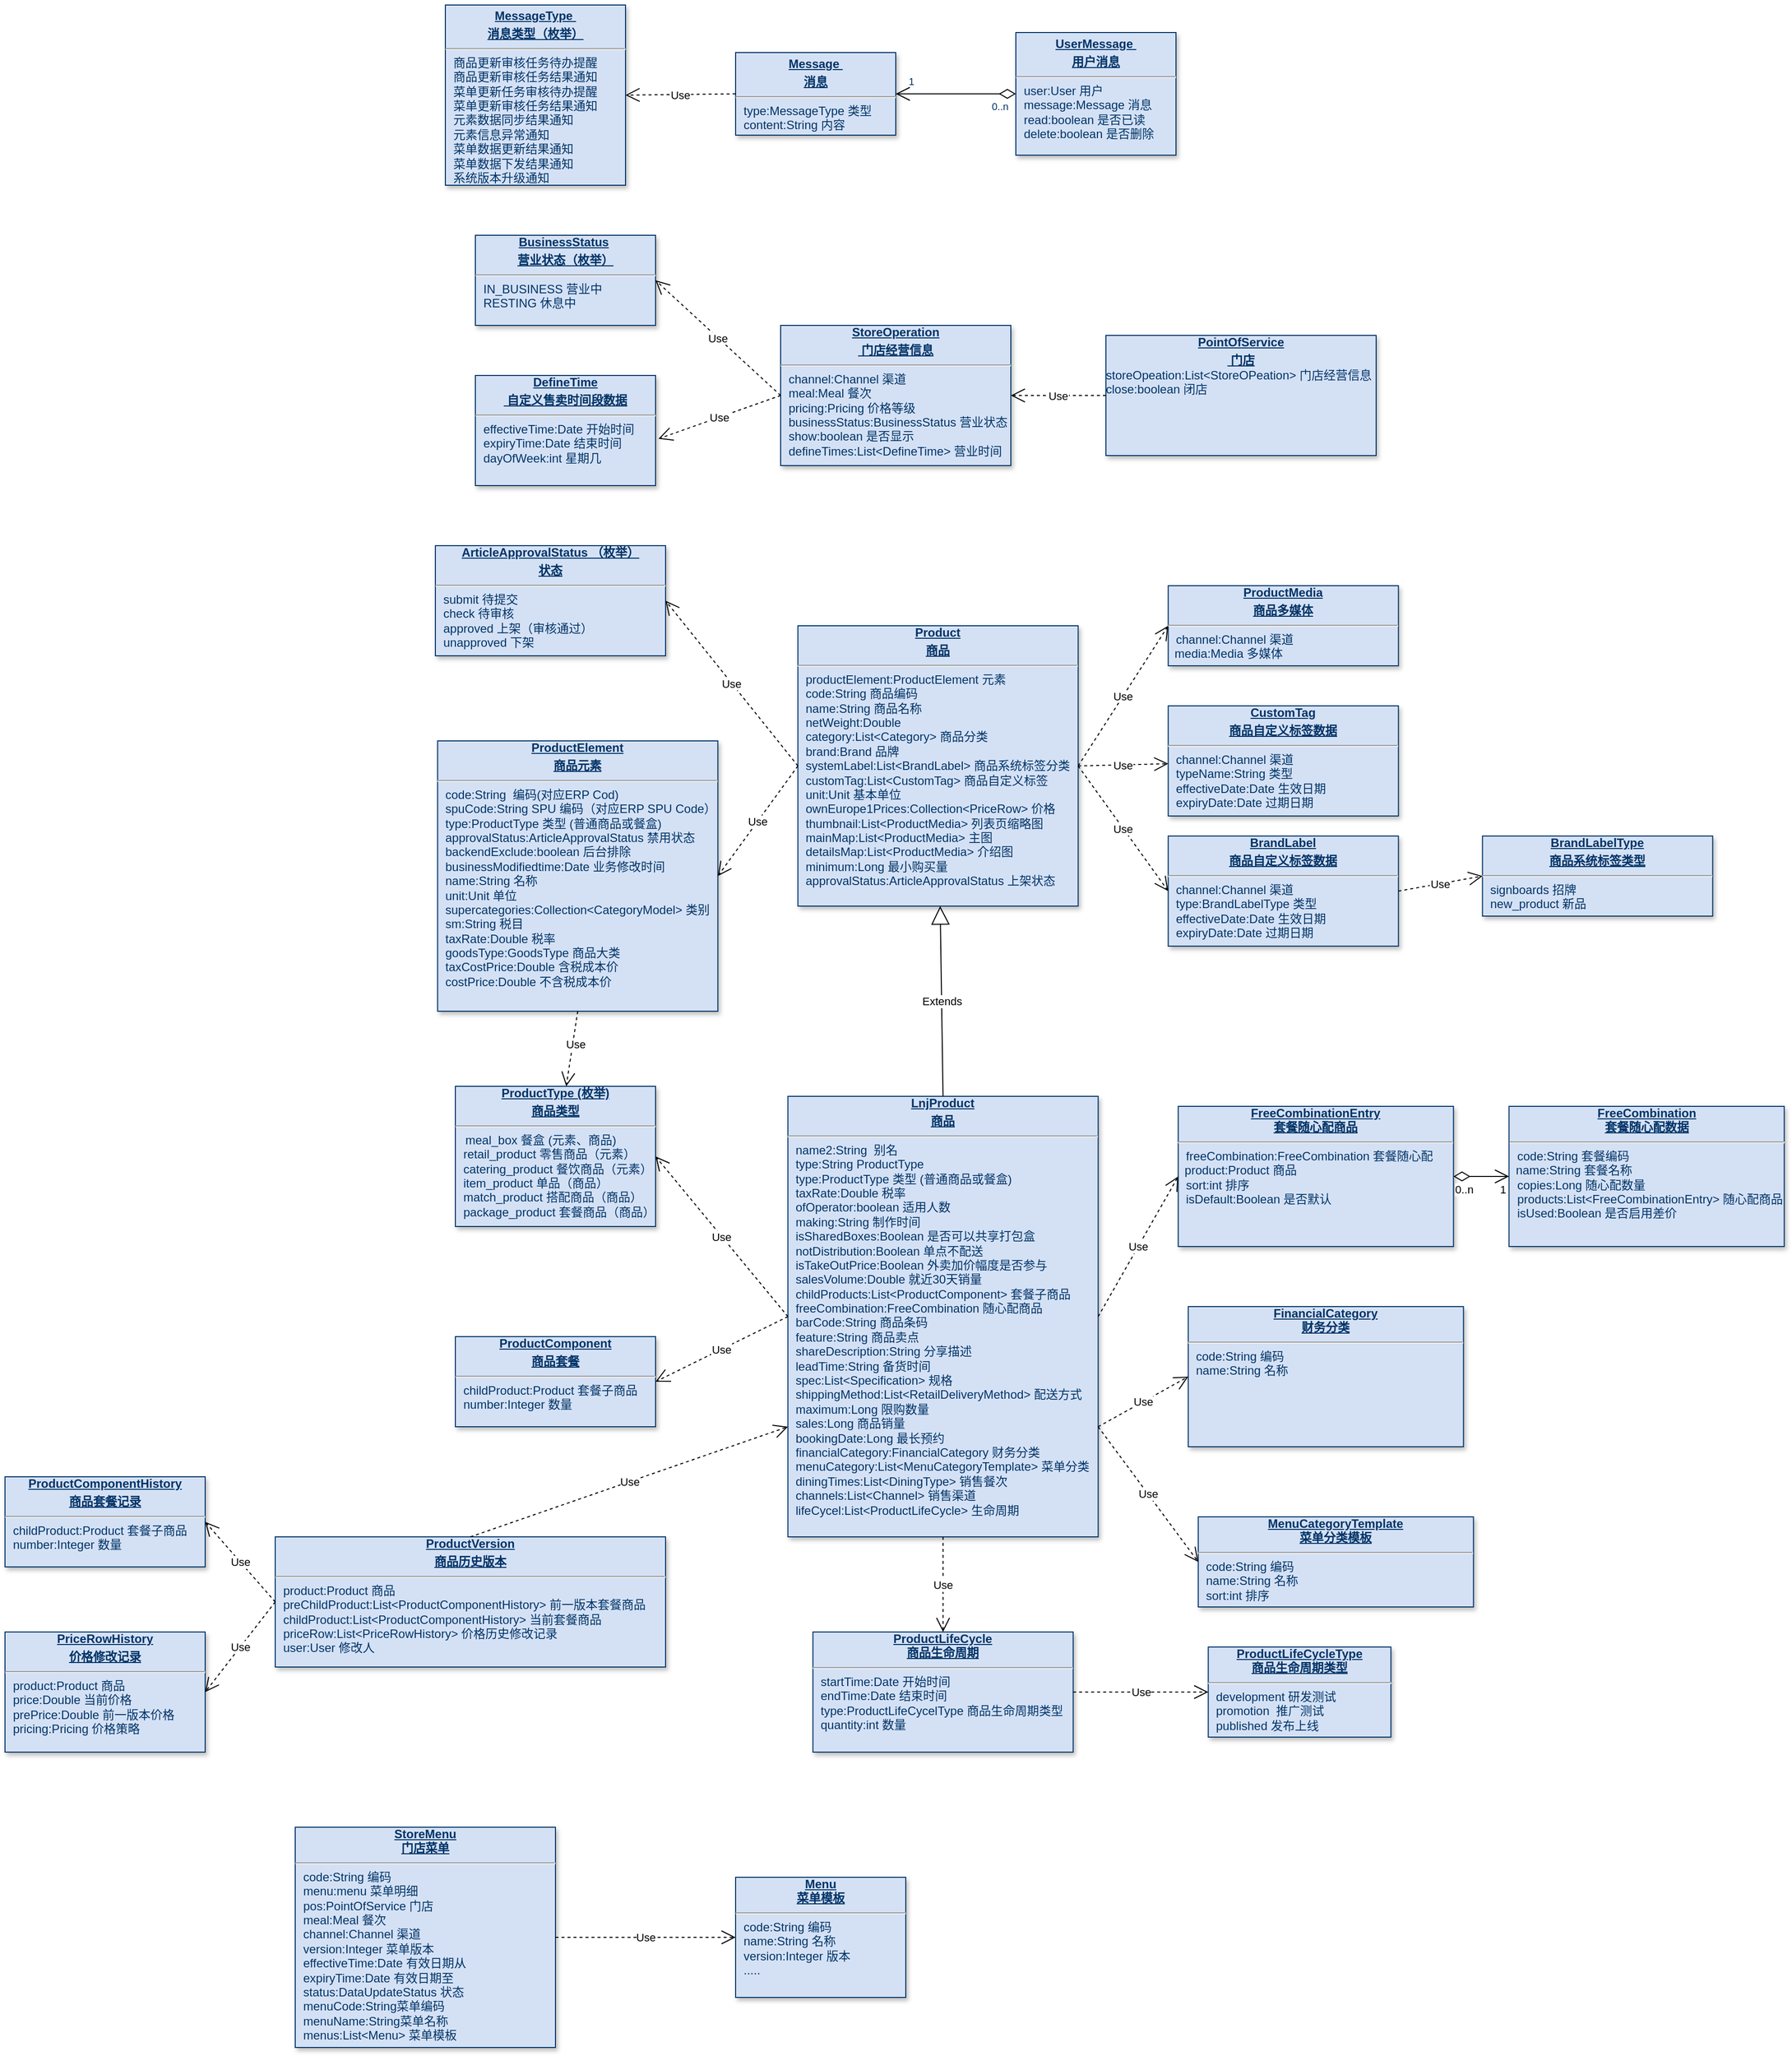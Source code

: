 <mxfile version="15.3.3" type="github">
  <diagram name="Page-1" id="efa7a0a1-bf9b-a30e-e6df-94a7791c09e9">
    <mxGraphModel dx="1864" dy="1748" grid="1" gridSize="10" guides="1" tooltips="1" connect="1" arrows="1" fold="1" page="1" pageScale="1" pageWidth="826" pageHeight="1169" background="none" math="0" shadow="0">
      <root>
        <mxCell id="0" />
        <mxCell id="1" parent="0" />
        <mxCell id="XFB0QgKCHl4Cu4KFdg3D-114" value="&lt;p style=&quot;margin: 0px ; margin-top: 4px ; text-align: center ; text-decoration: underline&quot;&gt;&lt;b&gt;Message&amp;nbsp;&lt;/b&gt;&lt;/p&gt;&lt;p style=&quot;margin: 0px ; margin-top: 4px ; text-align: center ; text-decoration: underline&quot;&gt;&lt;b&gt;消息&lt;/b&gt;&lt;/p&gt;&lt;hr&gt;&lt;p style=&quot;margin: 0px ; margin-left: 8px&quot;&gt;type:MessageType 类型&lt;br&gt;content:String 内容&lt;/p&gt;" style="verticalAlign=top;align=left;overflow=fill;fontSize=12;fontFamily=Helvetica;html=1;strokeColor=#003366;shadow=1;fillColor=#D4E1F5;fontColor=#003366" parent="1" vertex="1">
          <mxGeometry x="350" y="-382.5" width="160" height="82.5" as="geometry" />
        </mxCell>
        <mxCell id="XFB0QgKCHl4Cu4KFdg3D-115" value="&lt;p style=&quot;margin: 0px ; margin-top: 4px ; text-align: center ; text-decoration: underline&quot;&gt;&lt;b&gt;UserMessage&amp;nbsp;&lt;/b&gt;&lt;/p&gt;&lt;p style=&quot;margin: 0px ; margin-top: 4px ; text-align: center ; text-decoration: underline&quot;&gt;&lt;b&gt;用户消息&lt;/b&gt;&lt;/p&gt;&lt;hr&gt;&lt;p style=&quot;margin: 0px ; margin-left: 8px&quot;&gt;user:User 用户&lt;br&gt;message:Message 消息&lt;/p&gt;&lt;p style=&quot;margin: 0px ; margin-left: 8px&quot;&gt;read:boolean 是否已读&lt;/p&gt;&lt;p style=&quot;margin: 0px ; margin-left: 8px&quot;&gt;delete:boolean 是否删除&lt;/p&gt;" style="verticalAlign=top;align=left;overflow=fill;fontSize=12;fontFamily=Helvetica;html=1;strokeColor=#003366;shadow=1;fillColor=#D4E1F5;fontColor=#003366" parent="1" vertex="1">
          <mxGeometry x="630" y="-402.5" width="160" height="122.5" as="geometry" />
        </mxCell>
        <mxCell id="XFB0QgKCHl4Cu4KFdg3D-116" value="&lt;p style=&quot;margin: 0px ; margin-top: 4px ; text-align: center ; text-decoration: underline&quot;&gt;&lt;b&gt;MessageType&amp;nbsp;&lt;/b&gt;&lt;/p&gt;&lt;p style=&quot;margin: 0px ; margin-top: 4px ; text-align: center ; text-decoration: underline&quot;&gt;&lt;b&gt;消息类型（枚举）&lt;/b&gt;&lt;/p&gt;&lt;hr&gt;&lt;p style=&quot;margin: 0px ; margin-left: 8px&quot;&gt;商品更新审核任务待办提醒&lt;/p&gt;&lt;p style=&quot;margin: 0px ; margin-left: 8px&quot;&gt;商品更新审核任务结果通知&lt;/p&gt;&lt;p style=&quot;margin: 0px ; margin-left: 8px&quot;&gt;菜单更新任务审核待办提醒&lt;/p&gt;&lt;p style=&quot;margin: 0px ; margin-left: 8px&quot;&gt;菜单更新审核任务结果通知&lt;/p&gt;&lt;p style=&quot;margin: 0px ; margin-left: 8px&quot;&gt;元素数据同步结果通知&lt;/p&gt;&lt;p style=&quot;margin: 0px ; margin-left: 8px&quot;&gt;元素信息异常通知&lt;/p&gt;&lt;p style=&quot;margin: 0px ; margin-left: 8px&quot;&gt;菜单数据更新结果通知&lt;/p&gt;&lt;p style=&quot;margin: 0px ; margin-left: 8px&quot;&gt;菜单数据下发结果通知&lt;/p&gt;&lt;p style=&quot;margin: 0px ; margin-left: 8px&quot;&gt;系统版本升级通知&lt;br&gt;&lt;/p&gt;" style="verticalAlign=top;align=left;overflow=fill;fontSize=12;fontFamily=Helvetica;html=1;strokeColor=#003366;shadow=1;fillColor=#D4E1F5;fontColor=#003366" parent="1" vertex="1">
          <mxGeometry x="60" y="-430" width="180" height="180" as="geometry" />
        </mxCell>
        <mxCell id="XFB0QgKCHl4Cu4KFdg3D-117" value="" style="endArrow=open;endSize=12;startArrow=diamondThin;startSize=14;startFill=0;edgeStyle=orthogonalEdgeStyle;entryX=1;entryY=0.5;entryDx=0;entryDy=0;exitX=0;exitY=0.5;exitDx=0;exitDy=0;" parent="1" source="XFB0QgKCHl4Cu4KFdg3D-115" target="XFB0QgKCHl4Cu4KFdg3D-114" edge="1">
          <mxGeometry x="1010" y="-186.64" as="geometry">
            <mxPoint x="600" y="-375" as="sourcePoint" />
            <mxPoint x="510" y="-241.64" as="targetPoint" />
          </mxGeometry>
        </mxCell>
        <mxCell id="XFB0QgKCHl4Cu4KFdg3D-118" value="0..n" style="resizable=0;align=left;verticalAlign=top;labelBackgroundColor=#ffffff;fontSize=10;strokeColor=#003366;shadow=1;fillColor=#D4E1F5;fontColor=#003366" parent="XFB0QgKCHl4Cu4KFdg3D-117" connectable="0" vertex="1">
          <mxGeometry x="-1" relative="1" as="geometry">
            <mxPoint x="-26" as="offset" />
          </mxGeometry>
        </mxCell>
        <mxCell id="XFB0QgKCHl4Cu4KFdg3D-119" value="1" style="resizable=0;align=right;verticalAlign=top;labelBackgroundColor=#ffffff;fontSize=10;strokeColor=#003366;shadow=1;fillColor=#D4E1F5;fontColor=#003366" parent="XFB0QgKCHl4Cu4KFdg3D-117" connectable="0" vertex="1">
          <mxGeometry x="1" relative="1" as="geometry">
            <mxPoint x="20" y="-25.0" as="offset" />
          </mxGeometry>
        </mxCell>
        <mxCell id="XFB0QgKCHl4Cu4KFdg3D-120" value="Use" style="endArrow=open;endSize=12;dashed=1;entryX=1;entryY=0.5;entryDx=0;entryDy=0;exitX=0;exitY=0.5;exitDx=0;exitDy=0;" parent="1" source="XFB0QgKCHl4Cu4KFdg3D-114" target="XFB0QgKCHl4Cu4KFdg3D-116" edge="1">
          <mxGeometry x="190" y="-456.64" as="geometry">
            <mxPoint x="351.08" y="-355.0" as="sourcePoint" />
            <mxPoint x="230" y="-355.0" as="targetPoint" />
          </mxGeometry>
        </mxCell>
        <mxCell id="XFB0QgKCHl4Cu4KFdg3D-121" value="&lt;div style=&quot;text-align: center&quot;&gt;&lt;span&gt;&lt;b&gt;&lt;u&gt;StoreOperation&lt;/u&gt;&lt;/b&gt;&lt;/span&gt;&lt;/div&gt;&lt;p style=&quot;margin: 0px ; margin-top: 4px ; text-align: center ; text-decoration: underline&quot;&gt;&lt;b&gt;&amp;nbsp;门店经营信息&lt;/b&gt;&lt;/p&gt;&lt;hr&gt;&lt;p style=&quot;margin: 0px ; margin-left: 8px&quot;&gt;channel:Channel 渠道&lt;/p&gt;&lt;p style=&quot;margin: 0px ; margin-left: 8px&quot;&gt;meal:Meal 餐次&lt;br&gt;&lt;/p&gt;&lt;p style=&quot;margin: 0px ; margin-left: 8px&quot;&gt;pricing:Pricing 价格等级&lt;br&gt;&lt;/p&gt;&lt;p style=&quot;margin: 0px ; margin-left: 8px&quot;&gt;businessStatus:BusinessStatus 营业状态&lt;/p&gt;&lt;p style=&quot;margin: 0px ; margin-left: 8px&quot;&gt;show:boolean 是否显示&lt;br&gt;&lt;/p&gt;&lt;p style=&quot;margin: 0px ; margin-left: 8px&quot;&gt;defineTimes:List&amp;lt;DefineTime&amp;gt; 营业时间&lt;/p&gt;" style="verticalAlign=top;align=left;overflow=fill;fontSize=12;fontFamily=Helvetica;html=1;strokeColor=#003366;shadow=1;fillColor=#D4E1F5;fontColor=#003366" parent="1" vertex="1">
          <mxGeometry x="395" y="-110" width="230" height="140" as="geometry" />
        </mxCell>
        <mxCell id="XFB0QgKCHl4Cu4KFdg3D-122" value="&lt;div style=&quot;text-align: center&quot;&gt;&lt;b&gt;&lt;u&gt;DefineTime&lt;/u&gt;&lt;/b&gt;&lt;br&gt;&lt;/div&gt;&lt;p style=&quot;margin: 0px ; margin-top: 4px ; text-align: center ; text-decoration: underline&quot;&gt;&lt;b&gt;&amp;nbsp;&lt;/b&gt;&lt;b&gt;&lt;u&gt;自定义售卖时间段数据&lt;/u&gt;&lt;/b&gt;&lt;/p&gt;&lt;hr&gt;&lt;p style=&quot;margin: 0px ; margin-left: 8px&quot;&gt;&lt;span&gt;effectiveTime:Date 开始时间&lt;/span&gt;&lt;br&gt;&lt;/p&gt;&lt;p style=&quot;margin: 0px ; margin-left: 8px&quot;&gt;expiryTime:Date 结束时间&lt;br&gt;&lt;/p&gt;&lt;p style=&quot;margin: 0px ; margin-left: 8px&quot;&gt;dayOfWeek:int 星期几&lt;br&gt;&lt;/p&gt;" style="verticalAlign=top;align=left;overflow=fill;fontSize=12;fontFamily=Helvetica;html=1;strokeColor=#003366;shadow=1;fillColor=#D4E1F5;fontColor=#003366" parent="1" vertex="1">
          <mxGeometry x="90" y="-60" width="180" height="110" as="geometry" />
        </mxCell>
        <mxCell id="XFB0QgKCHl4Cu4KFdg3D-123" value="Use" style="endArrow=open;endSize=12;dashed=1;entryX=1.016;entryY=0.575;entryDx=0;entryDy=0;exitX=0;exitY=0.5;exitDx=0;exitDy=0;entryPerimeter=0;" parent="1" source="XFB0QgKCHl4Cu4KFdg3D-121" target="XFB0QgKCHl4Cu4KFdg3D-122" edge="1">
          <mxGeometry x="-20" y="-231.01" as="geometry">
            <mxPoint x="140" y="-115.62" as="sourcePoint" />
            <mxPoint x="30" y="-114.37" as="targetPoint" />
          </mxGeometry>
        </mxCell>
        <mxCell id="XFB0QgKCHl4Cu4KFdg3D-124" value="&lt;div style=&quot;text-align: center&quot;&gt;&lt;b&gt;&lt;u&gt;PointOfService&lt;/u&gt;&lt;/b&gt;&lt;br&gt;&lt;/div&gt;&lt;p style=&quot;margin: 0px ; margin-top: 4px ; text-align: center ; text-decoration: underline&quot;&gt;&lt;b&gt;&amp;nbsp;门店&lt;/b&gt;&lt;/p&gt;storeOpeation:List&amp;lt;StoreOPeation&amp;gt; 门店经营信息&lt;br&gt;close:boolean 闭店" style="verticalAlign=top;align=left;overflow=fill;fontSize=12;fontFamily=Helvetica;html=1;strokeColor=#003366;shadow=1;fillColor=#D4E1F5;fontColor=#003366" parent="1" vertex="1">
          <mxGeometry x="720" y="-100" width="270" height="120" as="geometry" />
        </mxCell>
        <mxCell id="XFB0QgKCHl4Cu4KFdg3D-125" value="Use" style="endArrow=open;endSize=12;dashed=1;entryX=1;entryY=0.5;entryDx=0;entryDy=0;exitX=0;exitY=0.5;exitDx=0;exitDy=0;" parent="1" source="XFB0QgKCHl4Cu4KFdg3D-124" target="XFB0QgKCHl4Cu4KFdg3D-121" edge="1">
          <mxGeometry x="270" y="-237.63" as="geometry">
            <mxPoint x="430" y="-157" as="sourcePoint" />
            <mxPoint x="322.88" y="-153.37" as="targetPoint" />
          </mxGeometry>
        </mxCell>
        <mxCell id="q1du60AGBBl5-rxJifUQ-114" value="&lt;div style=&quot;text-align: center&quot;&gt;&lt;span&gt;&lt;b&gt;&lt;u&gt;BusinessStatus&lt;/u&gt;&lt;/b&gt;&lt;/span&gt;&lt;b&gt;&amp;nbsp;&lt;/b&gt;&lt;/div&gt;&lt;p style=&quot;margin: 0px ; margin-top: 4px ; text-align: center ; text-decoration: underline&quot;&gt;&lt;b&gt;营业状态（枚举）&lt;/b&gt;&lt;/p&gt;&lt;hr&gt;&lt;p style=&quot;margin: 0px ; margin-left: 8px&quot;&gt;IN_BUSINESS 营业中&lt;/p&gt;&lt;p style=&quot;margin: 0px ; margin-left: 8px&quot;&gt;RESTING 休息中&lt;br&gt;&lt;/p&gt;" style="verticalAlign=top;align=left;overflow=fill;fontSize=12;fontFamily=Helvetica;html=1;strokeColor=#003366;shadow=1;fillColor=#D4E1F5;fontColor=#003366" parent="1" vertex="1">
          <mxGeometry x="90" y="-200" width="180" height="90" as="geometry" />
        </mxCell>
        <mxCell id="q1du60AGBBl5-rxJifUQ-115" value="Use" style="endArrow=open;endSize=12;dashed=1;entryX=1;entryY=0.5;entryDx=0;entryDy=0;exitX=0;exitY=0.5;exitDx=0;exitDy=0;" parent="1" source="XFB0QgKCHl4Cu4KFdg3D-121" target="q1du60AGBBl5-rxJifUQ-114" edge="1">
          <mxGeometry x="-10" y="-221.01" as="geometry">
            <mxPoint x="175" y="-130" as="sourcePoint" />
            <mxPoint x="12.88" y="-26.75" as="targetPoint" />
          </mxGeometry>
        </mxCell>
        <mxCell id="q1du60AGBBl5-rxJifUQ-116" value="&lt;div style=&quot;text-align: center&quot;&gt;&lt;b&gt;&lt;u&gt;ProductElement&lt;/u&gt;&lt;/b&gt;&lt;/div&gt;&lt;p style=&quot;margin: 0px ; margin-top: 4px ; text-align: center ; text-decoration: underline&quot;&gt;&lt;b&gt;商品元素&lt;/b&gt;&lt;/p&gt;&lt;hr&gt;&lt;p style=&quot;margin: 0px ; margin-left: 8px&quot;&gt;code:String&amp;nbsp; 编码(对应ERP Cod)&lt;/p&gt;&lt;p style=&quot;margin: 0px ; margin-left: 8px&quot;&gt;spuCode:String SPU 编码（对应ERP SPU Code）&lt;br&gt;&lt;/p&gt;&lt;p style=&quot;margin: 0px ; margin-left: 8px&quot;&gt;type:ProductType 类型 (普通商品或餐盒)&lt;br&gt;&lt;/p&gt;&lt;p style=&quot;margin: 0px ; margin-left: 8px&quot;&gt;approvalStatus:ArticleApprovalStatus&amp;nbsp;禁用状态&lt;/p&gt;&lt;p style=&quot;margin: 0px ; margin-left: 8px&quot;&gt;backendExclude:boolean&amp;nbsp;后台排除&lt;br&gt;&lt;/p&gt;&lt;p style=&quot;margin: 0px ; margin-left: 8px&quot;&gt;businessModifiedtime:Date 业务修改时间&lt;/p&gt;&lt;p style=&quot;margin: 0px ; margin-left: 8px&quot;&gt;name:String 名称&lt;/p&gt;&lt;p style=&quot;margin: 0px ; margin-left: 8px&quot;&gt;unit:Unit 单位&lt;/p&gt;&lt;p style=&quot;margin: 0px ; margin-left: 8px&quot;&gt;supercategories:Collection&amp;lt;CategoryModel&amp;gt; 类别&lt;br&gt;&lt;/p&gt;&lt;p style=&quot;margin: 0px ; margin-left: 8px&quot;&gt;sm:String 税目&lt;br&gt;&lt;/p&gt;&lt;p style=&quot;margin: 0px ; margin-left: 8px&quot;&gt;taxRate:Double 税率&lt;br&gt;&lt;/p&gt;&lt;p style=&quot;margin: 0px ; margin-left: 8px&quot;&gt;goodsType:GoodsType 商品大类&lt;/p&gt;&lt;p style=&quot;margin: 0px ; margin-left: 8px&quot;&gt;taxCostPrice:Double 含税成本价&lt;br&gt;&lt;/p&gt;&lt;p style=&quot;margin: 0px ; margin-left: 8px&quot;&gt;costPrice:Double 不含税成本价&lt;/p&gt;" style="verticalAlign=top;align=left;overflow=fill;fontSize=12;fontFamily=Helvetica;html=1;strokeColor=#003366;shadow=1;fillColor=#D4E1F5;fontColor=#003366" parent="1" vertex="1">
          <mxGeometry x="52.25" y="305" width="280" height="270" as="geometry" />
        </mxCell>
        <mxCell id="cw-ld5iGGp2bReuEYfTN-114" value="&lt;div style=&quot;text-align: center&quot;&gt;&lt;b&gt;&lt;u&gt;LnjProduct&lt;/u&gt;&lt;/b&gt;&lt;/div&gt;&lt;p style=&quot;margin: 0px ; margin-top: 4px ; text-align: center ; text-decoration: underline&quot;&gt;&lt;b&gt;商品&lt;/b&gt;&lt;/p&gt;&lt;hr&gt;&lt;p style=&quot;margin: 0px ; margin-left: 8px&quot;&gt;name2:String&amp;nbsp; 别名&lt;/p&gt;&lt;p style=&quot;margin: 0px ; margin-left: 8px&quot;&gt;type:String ProductType&lt;br&gt;&lt;/p&gt;&lt;p style=&quot;margin: 0px ; margin-left: 8px&quot;&gt;type:ProductType 类型 (普通商品或餐盒)&lt;br&gt;&lt;/p&gt;&lt;p style=&quot;margin: 0px ; margin-left: 8px&quot;&gt;taxRate:Double 税率&lt;/p&gt;&lt;p style=&quot;margin: 0px ; margin-left: 8px&quot;&gt;ofOperator:boolean 适用人数&lt;br&gt;&lt;/p&gt;&lt;p style=&quot;margin: 0px ; margin-left: 8px&quot;&gt;making:String 制作时间&lt;/p&gt;&lt;p style=&quot;margin: 0px ; margin-left: 8px&quot;&gt;isSharedBoxes:Boolean 是否可以共享打包盒&lt;/p&gt;&lt;p style=&quot;margin: 0px ; margin-left: 8px&quot;&gt;notDistribution:Boolean 单点不配送&lt;/p&gt;&lt;p style=&quot;margin: 0px ; margin-left: 8px&quot;&gt;isTakeOutPrice:Boolean 外卖加价幅度是否参与&lt;br&gt;&lt;/p&gt;&lt;p style=&quot;margin: 0px ; margin-left: 8px&quot;&gt;salesVolume:Double&amp;nbsp;就近30天销量&lt;br&gt;&lt;/p&gt;&lt;p style=&quot;margin: 0px ; margin-left: 8px&quot;&gt;childProducts:List&amp;lt;ProductComponent&amp;gt; 套餐子商品&lt;br&gt;&lt;/p&gt;&lt;p style=&quot;margin: 0px ; margin-left: 8px&quot;&gt;freeCombination:FreeCombination 随心配商品&lt;/p&gt;&lt;p style=&quot;margin: 0px ; margin-left: 8px&quot;&gt;barCode:String&amp;nbsp;商品条码&lt;br&gt;&lt;/p&gt;&lt;p style=&quot;margin: 0px ; margin-left: 8px&quot;&gt;feature:String&amp;nbsp;商品卖点&lt;/p&gt;&lt;p style=&quot;margin: 0px ; margin-left: 8px&quot;&gt;shareDescription:String&amp;nbsp;分享描述&lt;br&gt;&lt;/p&gt;&lt;p style=&quot;margin: 0px ; margin-left: 8px&quot;&gt;leadTime:String&amp;nbsp;备货时间&lt;br&gt;&lt;/p&gt;&lt;p style=&quot;margin: 0px ; margin-left: 8px&quot;&gt;spec:List&amp;lt;Specification&amp;gt;&amp;nbsp;规格&lt;/p&gt;&lt;p style=&quot;margin: 0px ; margin-left: 8px&quot;&gt;shippingMethod:List&amp;lt;RetailDeliveryMethod&amp;gt;&amp;nbsp;配送方式&lt;/p&gt;&lt;p style=&quot;margin: 0px ; margin-left: 8px&quot;&gt;maximum:Long&amp;nbsp;限购数量&amp;nbsp;&lt;br&gt;&lt;/p&gt;&lt;p style=&quot;margin: 0px ; margin-left: 8px&quot;&gt;sales:Long&amp;nbsp;商品销量&lt;br&gt;&lt;/p&gt;&lt;p style=&quot;margin: 0px ; margin-left: 8px&quot;&gt;bookingDate:Long&amp;nbsp;最长预约&lt;br&gt;&lt;/p&gt;&lt;p style=&quot;margin: 0px ; margin-left: 8px&quot;&gt;financialCategory:FinancialCategory 财务分类&lt;br&gt;&lt;/p&gt;&lt;p style=&quot;margin: 0px ; margin-left: 8px&quot;&gt;menuCategory:List&amp;lt;MenuCategoryTemplate&amp;gt; 菜单分类&lt;/p&gt;&lt;p style=&quot;margin: 0px ; margin-left: 8px&quot;&gt;diningTimes:List&amp;lt;DiningType&amp;gt; 销售餐次&lt;br&gt;&lt;/p&gt;&lt;p style=&quot;margin: 0px ; margin-left: 8px&quot;&gt;channels:List&amp;lt;Channel&amp;gt; 销售渠道&lt;br&gt;&lt;/p&gt;&lt;p style=&quot;margin: 0px ; margin-left: 8px&quot;&gt;lifeCycel:List&amp;lt;ProductLifeCycle&amp;gt; 生命周期&lt;/p&gt;" style="verticalAlign=top;align=left;overflow=fill;fontSize=12;fontFamily=Helvetica;html=1;strokeColor=#003366;shadow=1;fillColor=#D4E1F5;fontColor=#003366" parent="1" vertex="1">
          <mxGeometry x="402.25" y="660" width="310" height="440" as="geometry" />
        </mxCell>
        <mxCell id="cw-ld5iGGp2bReuEYfTN-115" value="&lt;div style=&quot;text-align: center&quot;&gt;&lt;b&gt;&lt;u&gt;Product&lt;/u&gt;&lt;/b&gt;&lt;/div&gt;&lt;p style=&quot;margin: 0px ; margin-top: 4px ; text-align: center ; text-decoration: underline&quot;&gt;&lt;b&gt;商品&lt;/b&gt;&lt;/p&gt;&lt;hr&gt;&lt;p style=&quot;margin: 0px ; margin-left: 8px&quot;&gt;productElement:ProductElement 元素&lt;/p&gt;&lt;p style=&quot;margin: 0px ; margin-left: 8px&quot;&gt;code:String&amp;nbsp;商品编码&lt;br&gt;&lt;/p&gt;&lt;p style=&quot;margin: 0px ; margin-left: 8px&quot;&gt;name:String 商品名称&lt;br&gt;&lt;/p&gt;&lt;p style=&quot;margin: 0px ; margin-left: 8px&quot;&gt;netWeight:Double&lt;br&gt;&lt;/p&gt;&lt;p style=&quot;margin: 0px ; margin-left: 8px&quot;&gt;category:List&amp;lt;Category&amp;gt;&amp;nbsp;商品分类&lt;br&gt;&lt;/p&gt;&lt;p style=&quot;margin: 0px ; margin-left: 8px&quot;&gt;brand:Brand&amp;nbsp;品牌&lt;br&gt;&lt;/p&gt;&lt;p style=&quot;margin: 0px ; margin-left: 8px&quot;&gt;systemLabel:List&amp;lt;BrandLabel&amp;gt;&amp;nbsp;商品系统标签分类&lt;br&gt;&lt;/p&gt;&lt;p style=&quot;margin: 0px ; margin-left: 8px&quot;&gt;customTag:List&amp;lt;CustomTag&amp;gt; 商品自定义标签&lt;br&gt;&lt;/p&gt;&lt;p style=&quot;margin: 0px ; margin-left: 8px&quot;&gt;unit:Unit&amp;nbsp;基本单位&lt;br&gt;&lt;/p&gt;&lt;p style=&quot;margin: 0px ; margin-left: 8px&quot;&gt;ownEurope1Prices:Collection&amp;lt;PriceRow&amp;gt; 价格&lt;br&gt;&lt;/p&gt;&lt;p style=&quot;margin: 0px ; margin-left: 8px&quot;&gt;thumbnail:List&amp;lt;ProductMedia&amp;gt;&amp;nbsp;列表页缩略图&lt;br&gt;&lt;/p&gt;&lt;p style=&quot;margin: 0px ; margin-left: 8px&quot;&gt;mainMap:List&amp;lt;ProductMedia&amp;gt;&amp;nbsp;主图&lt;br&gt;&lt;/p&gt;&lt;p style=&quot;margin: 0px ; margin-left: 8px&quot;&gt;detailsMap:List&amp;lt;ProductMedia&amp;gt;&amp;nbsp;介绍图&lt;br&gt;&lt;/p&gt;&lt;p style=&quot;margin: 0px ; margin-left: 8px&quot;&gt;minimum:Long&amp;nbsp;最小购买量&lt;br&gt;&lt;/p&gt;&lt;p style=&quot;margin: 0px ; margin-left: 8px&quot;&gt;approvalStatus:ArticleApprovalStatus&amp;nbsp;上架状态&lt;br&gt;&lt;/p&gt;" style="verticalAlign=top;align=left;overflow=fill;fontSize=12;fontFamily=Helvetica;html=1;strokeColor=#003366;shadow=1;fillColor=#D4E1F5;fontColor=#003366" parent="1" vertex="1">
          <mxGeometry x="412.25" y="190" width="280" height="280" as="geometry" />
        </mxCell>
        <mxCell id="cw-ld5iGGp2bReuEYfTN-119" value="Use" style="endArrow=open;endSize=12;dashed=1;entryX=1;entryY=0.5;entryDx=0;entryDy=0;exitX=0;exitY=0.5;exitDx=0;exitDy=0;" parent="1" source="cw-ld5iGGp2bReuEYfTN-115" target="q1du60AGBBl5-rxJifUQ-116" edge="1">
          <mxGeometry x="-37.75" y="-151.01" as="geometry">
            <mxPoint x="377.25" y="40" as="sourcePoint" />
            <mxPoint x="215.13" y="113.25" as="targetPoint" />
          </mxGeometry>
        </mxCell>
        <mxCell id="cw-ld5iGGp2bReuEYfTN-120" value="&lt;div style=&quot;text-align: center&quot;&gt;&lt;b&gt;&lt;u&gt;ProductComponent&lt;/u&gt;&lt;/b&gt;&lt;/div&gt;&lt;p style=&quot;margin: 0px ; margin-top: 4px ; text-align: center ; text-decoration: underline&quot;&gt;&lt;b&gt;商品套餐&lt;/b&gt;&lt;/p&gt;&lt;hr&gt;&lt;p style=&quot;margin: 0px ; margin-left: 8px&quot;&gt;childProduct:Product 套餐子商品&lt;/p&gt;&lt;p style=&quot;margin: 0px ; margin-left: 8px&quot;&gt;number:Integer 数量&lt;br&gt;&lt;/p&gt;&lt;p style=&quot;margin: 0px ; margin-left: 8px&quot;&gt;&lt;br&gt;&lt;/p&gt;" style="verticalAlign=top;align=left;overflow=fill;fontSize=12;fontFamily=Helvetica;html=1;strokeColor=#003366;shadow=1;fillColor=#D4E1F5;fontColor=#003366" parent="1" vertex="1">
          <mxGeometry x="70" y="900" width="200" height="90" as="geometry" />
        </mxCell>
        <mxCell id="cw-ld5iGGp2bReuEYfTN-121" value="Use" style="endArrow=open;endSize=12;dashed=1;entryX=1;entryY=0.5;entryDx=0;entryDy=0;exitX=0;exitY=0.5;exitDx=0;exitDy=0;" parent="1" source="cw-ld5iGGp2bReuEYfTN-114" target="cw-ld5iGGp2bReuEYfTN-120" edge="1">
          <mxGeometry x="-27.75" y="-141.01" as="geometry">
            <mxPoint x="422.25" y="250" as="sourcePoint" />
            <mxPoint x="312.25" y="325" as="targetPoint" />
          </mxGeometry>
        </mxCell>
        <mxCell id="cw-ld5iGGp2bReuEYfTN-122" value="&lt;div style=&quot;text-align: center&quot;&gt;&lt;b&gt;&lt;u&gt;ProductType (枚举)&lt;/u&gt;&lt;/b&gt;&lt;/div&gt;&lt;p style=&quot;margin: 0px ; margin-top: 4px ; text-align: center ; text-decoration: underline&quot;&gt;&lt;b&gt;商品类型&lt;/b&gt;&lt;/p&gt;&lt;hr&gt;&amp;nbsp; &amp;nbsp;meal_box 餐盒 (元素、商品)&lt;p style=&quot;margin: 0px ; margin-left: 8px&quot;&gt;&lt;span&gt;retail_product 零售商品（元素）&lt;/span&gt;&lt;/p&gt;&lt;p style=&quot;margin: 0px ; margin-left: 8px&quot;&gt;catering_product 餐饮商品（元素）&lt;br&gt;&lt;/p&gt;&lt;p style=&quot;margin: 0px ; margin-left: 8px&quot;&gt;item_product 单品（商品）&lt;br&gt;&lt;/p&gt;&lt;p style=&quot;margin: 0px ; margin-left: 8px&quot;&gt;match_product 搭配商品（商品）&lt;/p&gt;&lt;p style=&quot;margin: 0px 0px 0px 8px&quot;&gt;package_product&amp;nbsp;套餐商品（商品）&lt;br&gt;&lt;/p&gt;&lt;div&gt;&lt;br&gt;&lt;/div&gt;&lt;p style=&quot;margin: 0px ; margin-left: 8px&quot;&gt;&lt;br&gt;&lt;/p&gt;&lt;p style=&quot;margin: 0px ; margin-left: 8px&quot;&gt;&lt;br&gt;&lt;/p&gt;" style="verticalAlign=top;align=left;overflow=fill;fontSize=12;fontFamily=Helvetica;html=1;strokeColor=#003366;shadow=1;fillColor=#D4E1F5;fontColor=#003366" parent="1" vertex="1">
          <mxGeometry x="70" y="650" width="200" height="140" as="geometry" />
        </mxCell>
        <mxCell id="cw-ld5iGGp2bReuEYfTN-125" value="Use" style="endArrow=open;endSize=12;dashed=1;entryX=1;entryY=0.5;entryDx=0;entryDy=0;exitX=0;exitY=0.5;exitDx=0;exitDy=0;" parent="1" source="cw-ld5iGGp2bReuEYfTN-114" target="cw-ld5iGGp2bReuEYfTN-122" edge="1">
          <mxGeometry x="-17.75" y="-131.01" as="geometry">
            <mxPoint x="412.25" y="575" as="sourcePoint" />
            <mxPoint x="262.25" y="695" as="targetPoint" />
          </mxGeometry>
        </mxCell>
        <mxCell id="cw-ld5iGGp2bReuEYfTN-126" value="Use" style="endArrow=open;endSize=12;dashed=1;exitX=0.5;exitY=1;exitDx=0;exitDy=0;" parent="1" source="q1du60AGBBl5-rxJifUQ-116" target="cw-ld5iGGp2bReuEYfTN-122" edge="1">
          <mxGeometry x="-27.75" y="70" as="geometry">
            <mxPoint x="412.25" y="620" as="sourcePoint" />
            <mxPoint x="272.25" y="555" as="targetPoint" />
            <Array as="points" />
            <mxPoint x="4" y="-5" as="offset" />
          </mxGeometry>
        </mxCell>
        <mxCell id="vFWigh2C81vv3OyKCJ6o-1" value="&lt;div style=&quot;text-align: center&quot;&gt;&lt;b&gt;&lt;u&gt;ProductMedia&lt;/u&gt;&lt;/b&gt;&lt;br&gt;&lt;/div&gt;&lt;p style=&quot;margin: 0px ; margin-top: 4px ; text-align: center ; text-decoration: underline&quot;&gt;&lt;b&gt;&lt;u&gt;商品多媒体&lt;/u&gt;&lt;/b&gt;&lt;/p&gt;&lt;hr&gt;&lt;p style=&quot;margin: 0px ; margin-left: 8px&quot;&gt;channel:Channel 渠道&lt;/p&gt;&amp;nbsp; media:Media 多媒体&lt;p style=&quot;margin: 0px ; margin-left: 8px&quot;&gt;&lt;br&gt;&lt;/p&gt;" style="verticalAlign=top;align=left;overflow=fill;fontSize=12;fontFamily=Helvetica;html=1;strokeColor=#003366;shadow=1;fillColor=#D4E1F5;fontColor=#003366" parent="1" vertex="1">
          <mxGeometry x="782.25" y="150" width="230" height="80" as="geometry" />
        </mxCell>
        <mxCell id="vFWigh2C81vv3OyKCJ6o-2" value="&lt;div style=&quot;text-align: center&quot;&gt;&lt;b&gt;&lt;u&gt;CustomTag&lt;/u&gt;&lt;/b&gt;&lt;br&gt;&lt;/div&gt;&lt;p style=&quot;margin: 4px 0px 0px ; text-align: center&quot;&gt;&lt;b&gt;&lt;u&gt;商品自定义标签数据&lt;/u&gt;&lt;/b&gt;&lt;br&gt;&lt;/p&gt;&lt;hr&gt;&lt;p style=&quot;margin: 0px ; margin-left: 8px&quot;&gt;channel:Channel 渠道&lt;/p&gt;&lt;p style=&quot;margin: 0px ; margin-left: 8px&quot;&gt;typeName:String 类型&lt;br&gt;&lt;/p&gt;&lt;p style=&quot;margin: 0px ; margin-left: 8px&quot;&gt;effectiveDate:Date 生效日期&lt;br&gt;&lt;/p&gt;&lt;p style=&quot;margin: 0px ; margin-left: 8px&quot;&gt;expiryDate:Date 过期日期&lt;/p&gt;&lt;p style=&quot;margin: 0px ; margin-left: 8px&quot;&gt;&lt;br&gt;&lt;/p&gt;" style="verticalAlign=top;align=left;overflow=fill;fontSize=12;fontFamily=Helvetica;html=1;strokeColor=#003366;shadow=1;fillColor=#D4E1F5;fontColor=#003366" parent="1" vertex="1">
          <mxGeometry x="782.25" y="270" width="230" height="110" as="geometry" />
        </mxCell>
        <mxCell id="vFWigh2C81vv3OyKCJ6o-3" value="&lt;div style=&quot;text-align: center&quot;&gt;&lt;b&gt;&lt;u&gt;BrandLabel&lt;/u&gt;&lt;/b&gt;&lt;br&gt;&lt;/div&gt;&lt;p style=&quot;margin: 4px 0px 0px ; text-align: center&quot;&gt;&lt;b&gt;&lt;u&gt;商品自定义标签数据&lt;/u&gt;&lt;/b&gt;&lt;br&gt;&lt;/p&gt;&lt;hr&gt;&lt;p style=&quot;margin: 0px ; margin-left: 8px&quot;&gt;channel:Channel 渠道&lt;/p&gt;&lt;p style=&quot;margin: 0px ; margin-left: 8px&quot;&gt;type:BrandLabelType 类型&lt;br&gt;&lt;/p&gt;&lt;p style=&quot;margin: 0px ; margin-left: 8px&quot;&gt;effectiveDate:Date 生效日期&lt;br&gt;&lt;/p&gt;&lt;p style=&quot;margin: 0px ; margin-left: 8px&quot;&gt;expiryDate:Date 过期日期&lt;/p&gt;&lt;p style=&quot;margin: 0px ; margin-left: 8px&quot;&gt;&lt;br&gt;&lt;/p&gt;" style="verticalAlign=top;align=left;overflow=fill;fontSize=12;fontFamily=Helvetica;html=1;strokeColor=#003366;shadow=1;fillColor=#D4E1F5;fontColor=#003366" parent="1" vertex="1">
          <mxGeometry x="782.25" y="400" width="230" height="110" as="geometry" />
        </mxCell>
        <mxCell id="vFWigh2C81vv3OyKCJ6o-4" value="&lt;div style=&quot;text-align: center&quot;&gt;&lt;b&gt;&lt;u&gt;BrandLabelType&lt;/u&gt;&lt;/b&gt;&lt;br&gt;&lt;/div&gt;&lt;p style=&quot;margin: 4px 0px 0px ; text-align: center&quot;&gt;&lt;b&gt;&lt;u&gt;商品系统标签类型&lt;/u&gt;&lt;/b&gt;&lt;br&gt;&lt;/p&gt;&lt;hr&gt;&lt;p style=&quot;margin: 0px ; margin-left: 8px&quot;&gt;signboards 招牌&lt;/p&gt;&lt;p style=&quot;margin: 0px ; margin-left: 8px&quot;&gt;new_product 新品&lt;br&gt;&lt;/p&gt;&lt;p style=&quot;margin: 0px ; margin-left: 8px&quot;&gt;&lt;br&gt;&lt;/p&gt;&lt;p style=&quot;margin: 0px ; margin-left: 8px&quot;&gt;&lt;br&gt;&lt;/p&gt;" style="verticalAlign=top;align=left;overflow=fill;fontSize=12;fontFamily=Helvetica;html=1;strokeColor=#003366;shadow=1;fillColor=#D4E1F5;fontColor=#003366" parent="1" vertex="1">
          <mxGeometry x="1096.25" y="400" width="230" height="80" as="geometry" />
        </mxCell>
        <mxCell id="vFWigh2C81vv3OyKCJ6o-5" value="Use" style="endArrow=open;endSize=12;dashed=1;entryX=0;entryY=0.5;entryDx=0;entryDy=0;exitX=1;exitY=0.5;exitDx=0;exitDy=0;" parent="1" source="vFWigh2C81vv3OyKCJ6o-3" target="vFWigh2C81vv3OyKCJ6o-4" edge="1">
          <mxGeometry x="727.25" y="62.37" as="geometry">
            <mxPoint x="1177.25" y="260" as="sourcePoint" />
            <mxPoint x="1082.25" y="260" as="targetPoint" />
          </mxGeometry>
        </mxCell>
        <mxCell id="vFWigh2C81vv3OyKCJ6o-6" value="Use" style="endArrow=open;endSize=12;dashed=1;entryX=0;entryY=0.5;entryDx=0;entryDy=0;exitX=1;exitY=0.5;exitDx=0;exitDy=0;" parent="1" source="cw-ld5iGGp2bReuEYfTN-115" target="vFWigh2C81vv3OyKCJ6o-3" edge="1">
          <mxGeometry x="737.25" y="72.37" as="geometry">
            <mxPoint x="1012.25" y="465" as="sourcePoint" />
            <mxPoint x="1106.25" y="450" as="targetPoint" />
          </mxGeometry>
        </mxCell>
        <mxCell id="vFWigh2C81vv3OyKCJ6o-7" value="Use" style="endArrow=open;endSize=12;dashed=1;exitX=1;exitY=0.5;exitDx=0;exitDy=0;" parent="1" source="cw-ld5iGGp2bReuEYfTN-115" target="vFWigh2C81vv3OyKCJ6o-2" edge="1">
          <mxGeometry x="747.25" y="82.37" as="geometry">
            <mxPoint x="702.25" y="340" as="sourcePoint" />
            <mxPoint x="782.25" y="465" as="targetPoint" />
          </mxGeometry>
        </mxCell>
        <mxCell id="vFWigh2C81vv3OyKCJ6o-8" value="Use" style="endArrow=open;endSize=12;dashed=1;exitX=1;exitY=0.5;exitDx=0;exitDy=0;entryX=0;entryY=0.5;entryDx=0;entryDy=0;" parent="1" source="cw-ld5iGGp2bReuEYfTN-115" target="vFWigh2C81vv3OyKCJ6o-1" edge="1">
          <mxGeometry x="757.25" y="92.37" as="geometry">
            <mxPoint x="702.25" y="340" as="sourcePoint" />
            <mxPoint x="782.25" y="337.949" as="targetPoint" />
          </mxGeometry>
        </mxCell>
        <mxCell id="vFWigh2C81vv3OyKCJ6o-9" value="&lt;div style=&quot;text-align: center&quot;&gt;&lt;b&gt;&lt;u&gt;FreeCombination&lt;/u&gt;&lt;/b&gt;&lt;br&gt;&lt;/div&gt;&lt;div style=&quot;text-align: center&quot;&gt;&lt;u&gt;&lt;b&gt;套餐随心配数据&lt;/b&gt;&lt;/u&gt;&lt;/div&gt;&lt;hr&gt;&lt;p style=&quot;margin: 0px ; margin-left: 8px&quot;&gt;code:String&amp;nbsp;套餐编码&lt;/p&gt;&amp;nbsp; name:String 套餐名称&lt;p style=&quot;margin: 0px ; margin-left: 8px&quot;&gt;copies:Long&amp;nbsp;随心配数量&lt;br&gt;&lt;/p&gt;&lt;p style=&quot;margin: 0px ; margin-left: 8px&quot;&gt;products:List&amp;lt;FreeCombinationEntry&amp;gt;&amp;nbsp;随心配商品&lt;br&gt;&lt;/p&gt;&lt;p style=&quot;margin: 0px ; margin-left: 8px&quot;&gt;isUsed:Boolean&amp;nbsp;是否启用差价&lt;br&gt;&lt;/p&gt;" style="verticalAlign=top;align=left;overflow=fill;fontSize=12;fontFamily=Helvetica;html=1;strokeColor=#003366;shadow=1;fillColor=#D4E1F5;fontColor=#003366" parent="1" vertex="1">
          <mxGeometry x="1122.75" y="670" width="275" height="140" as="geometry" />
        </mxCell>
        <mxCell id="vFWigh2C81vv3OyKCJ6o-10" value="&lt;div style=&quot;text-align: center&quot;&gt;&lt;b&gt;&lt;u&gt;FreeCombinationEntry&lt;/u&gt;&lt;/b&gt;&lt;br&gt;&lt;/div&gt;&lt;div style=&quot;text-align: center&quot;&gt;&lt;b&gt;&lt;u&gt;套餐随心配商品&lt;/u&gt;&lt;/b&gt;&lt;br&gt;&lt;/div&gt;&lt;hr&gt;&lt;p style=&quot;margin: 0px ; margin-left: 8px&quot;&gt;freeCombination:FreeCombination 套餐随心配&lt;/p&gt;&amp;nbsp; product:Product&amp;nbsp;商品&lt;p style=&quot;margin: 0px ; margin-left: 8px&quot;&gt;sort:int 排序&lt;br&gt;&lt;/p&gt;&lt;p style=&quot;margin: 0px ; margin-left: 8px&quot;&gt;isDefault:Boolean 是否默认&lt;/p&gt;" style="verticalAlign=top;align=left;overflow=fill;fontSize=12;fontFamily=Helvetica;html=1;strokeColor=#003366;shadow=1;fillColor=#D4E1F5;fontColor=#003366" parent="1" vertex="1">
          <mxGeometry x="792.25" y="670" width="275" height="140" as="geometry" />
        </mxCell>
        <mxCell id="vFWigh2C81vv3OyKCJ6o-16" value="" style="endArrow=open;html=1;endSize=12;startArrow=diamondThin;startSize=14;startFill=0;edgeStyle=orthogonalEdgeStyle;entryX=0;entryY=0.5;entryDx=0;entryDy=0;exitX=1;exitY=0.5;exitDx=0;exitDy=0;" parent="1" source="vFWigh2C81vv3OyKCJ6o-10" target="vFWigh2C81vv3OyKCJ6o-9" edge="1">
          <mxGeometry relative="1" as="geometry">
            <mxPoint x="682.25" y="690" as="sourcePoint" />
            <mxPoint x="842.25" y="690" as="targetPoint" />
          </mxGeometry>
        </mxCell>
        <mxCell id="vFWigh2C81vv3OyKCJ6o-17" value="0..n" style="edgeLabel;resizable=0;html=1;align=left;verticalAlign=top;" parent="vFWigh2C81vv3OyKCJ6o-16" connectable="0" vertex="1">
          <mxGeometry x="-1" relative="1" as="geometry" />
        </mxCell>
        <mxCell id="vFWigh2C81vv3OyKCJ6o-18" value="1" style="edgeLabel;resizable=0;html=1;align=right;verticalAlign=top;" parent="vFWigh2C81vv3OyKCJ6o-16" connectable="0" vertex="1">
          <mxGeometry x="1" relative="1" as="geometry">
            <mxPoint x="-2" as="offset" />
          </mxGeometry>
        </mxCell>
        <mxCell id="vFWigh2C81vv3OyKCJ6o-19" value="Use" style="endArrow=open;endSize=12;dashed=1;html=1;exitX=1;exitY=0.5;exitDx=0;exitDy=0;entryX=0;entryY=0.5;entryDx=0;entryDy=0;" parent="1" source="cw-ld5iGGp2bReuEYfTN-114" target="vFWigh2C81vv3OyKCJ6o-10" edge="1">
          <mxGeometry width="160" relative="1" as="geometry">
            <mxPoint x="682.25" y="690" as="sourcePoint" />
            <mxPoint x="842.25" y="690" as="targetPoint" />
          </mxGeometry>
        </mxCell>
        <mxCell id="vFWigh2C81vv3OyKCJ6o-20" value="Extends" style="endArrow=block;endSize=16;endFill=0;html=1;exitX=0.5;exitY=0;exitDx=0;exitDy=0;" parent="1" source="cw-ld5iGGp2bReuEYfTN-114" target="cw-ld5iGGp2bReuEYfTN-115" edge="1">
          <mxGeometry width="160" relative="1" as="geometry">
            <mxPoint x="662.25" y="560" as="sourcePoint" />
            <mxPoint x="822.25" y="560" as="targetPoint" />
          </mxGeometry>
        </mxCell>
        <mxCell id="vFWigh2C81vv3OyKCJ6o-21" value="&lt;div style=&quot;text-align: center&quot;&gt;&lt;b&gt;&lt;u&gt;FinancialCategory&lt;/u&gt;&lt;/b&gt;&lt;br&gt;&lt;/div&gt;&lt;div style=&quot;text-align: center&quot;&gt;&lt;b&gt;&lt;u&gt;财务分类&lt;/u&gt;&lt;/b&gt;&lt;/div&gt;&lt;hr&gt;&lt;p style=&quot;margin: 0px ; margin-left: 8px&quot;&gt;code:String 编码&lt;/p&gt;&lt;p style=&quot;margin: 0px ; margin-left: 8px&quot;&gt;name:String 名称&lt;/p&gt;" style="verticalAlign=top;align=left;overflow=fill;fontSize=12;fontFamily=Helvetica;html=1;strokeColor=#003366;shadow=1;fillColor=#D4E1F5;fontColor=#003366" parent="1" vertex="1">
          <mxGeometry x="802.25" y="870" width="275" height="140" as="geometry" />
        </mxCell>
        <mxCell id="vFWigh2C81vv3OyKCJ6o-22" value="&lt;div style=&quot;text-align: center&quot;&gt;&lt;b&gt;&lt;u&gt;MenuCategoryTemplate&lt;/u&gt;&lt;/b&gt;&lt;br&gt;&lt;/div&gt;&lt;div style=&quot;text-align: center&quot;&gt;&lt;b&gt;&lt;u&gt;菜单分类模板&lt;/u&gt;&lt;/b&gt;&lt;/div&gt;&lt;hr&gt;&lt;p style=&quot;margin: 0px ; margin-left: 8px&quot;&gt;code:String 编码&lt;br&gt;&lt;/p&gt;&lt;p style=&quot;margin: 0px ; margin-left: 8px&quot;&gt;name:String 名称&lt;/p&gt;&lt;p style=&quot;margin: 0px ; margin-left: 8px&quot;&gt;sort:int 排序&lt;/p&gt;&lt;p style=&quot;margin: 0px ; margin-left: 8px&quot;&gt;&lt;br&gt;&lt;/p&gt;&lt;p style=&quot;margin: 0px ; margin-left: 8px&quot;&gt;&lt;br&gt;&lt;/p&gt;" style="verticalAlign=top;align=left;overflow=fill;fontSize=12;fontFamily=Helvetica;html=1;strokeColor=#003366;shadow=1;fillColor=#D4E1F5;fontColor=#003366" parent="1" vertex="1">
          <mxGeometry x="812.25" y="1080" width="275" height="90" as="geometry" />
        </mxCell>
        <mxCell id="vFWigh2C81vv3OyKCJ6o-23" value="Use" style="endArrow=open;endSize=12;dashed=1;html=1;exitX=1;exitY=0.75;exitDx=0;exitDy=0;entryX=0;entryY=0.5;entryDx=0;entryDy=0;" parent="1" source="cw-ld5iGGp2bReuEYfTN-114" target="vFWigh2C81vv3OyKCJ6o-21" edge="1">
          <mxGeometry width="160" relative="1" as="geometry">
            <mxPoint x="682.25" y="1190" as="sourcePoint" />
            <mxPoint x="842.25" y="1190" as="targetPoint" />
          </mxGeometry>
        </mxCell>
        <mxCell id="vFWigh2C81vv3OyKCJ6o-24" value="Use" style="endArrow=open;endSize=12;dashed=1;html=1;exitX=1;exitY=0.75;exitDx=0;exitDy=0;entryX=0;entryY=0.5;entryDx=0;entryDy=0;" parent="1" source="cw-ld5iGGp2bReuEYfTN-114" target="vFWigh2C81vv3OyKCJ6o-22" edge="1">
          <mxGeometry width="160" relative="1" as="geometry">
            <mxPoint x="712.25" y="1030" as="sourcePoint" />
            <mxPoint x="822.25" y="1140" as="targetPoint" />
          </mxGeometry>
        </mxCell>
        <mxCell id="vFWigh2C81vv3OyKCJ6o-27" value="&lt;div style=&quot;text-align: center&quot;&gt;&lt;b&gt;&lt;u&gt;ProductLifeCycle&lt;/u&gt;&lt;/b&gt;&lt;br&gt;&lt;/div&gt;&lt;div style=&quot;text-align: center&quot;&gt;&lt;b&gt;&lt;u&gt;商品生命周期&lt;/u&gt;&lt;/b&gt;&lt;/div&gt;&lt;hr&gt;&lt;p style=&quot;margin: 0px ; margin-left: 8px&quot;&gt;startTime:Date 开始时间&lt;/p&gt;&lt;p style=&quot;margin: 0px ; margin-left: 8px&quot;&gt;endTime:Date 结束时间&lt;/p&gt;&lt;p style=&quot;margin: 0px ; margin-left: 8px&quot;&gt;type:ProductLifeCycelType 商品生命周期类型&lt;/p&gt;&lt;p style=&quot;margin: 0px ; margin-left: 8px&quot;&gt;quantity:int 数量&lt;/p&gt;&lt;p style=&quot;margin: 0px ; margin-left: 8px&quot;&gt;&lt;br&gt;&lt;/p&gt;" style="verticalAlign=top;align=left;overflow=fill;fontSize=12;fontFamily=Helvetica;html=1;strokeColor=#003366;shadow=1;fillColor=#D4E1F5;fontColor=#003366" parent="1" vertex="1">
          <mxGeometry x="427.25" y="1195" width="260" height="120" as="geometry" />
        </mxCell>
        <mxCell id="vFWigh2C81vv3OyKCJ6o-28" value="&lt;div style=&quot;text-align: center&quot;&gt;&lt;b&gt;&lt;u&gt;ProductLifeCycleType&lt;/u&gt;&lt;/b&gt;&lt;br&gt;&lt;/div&gt;&lt;div style=&quot;text-align: center&quot;&gt;&lt;b&gt;&lt;u&gt;商品生命周期类型&lt;/u&gt;&lt;/b&gt;&lt;/div&gt;&lt;hr&gt;&lt;p style=&quot;margin: 0px ; margin-left: 8px&quot;&gt;development 研发测试&lt;br&gt;&lt;/p&gt;&lt;p style=&quot;margin: 0px ; margin-left: 8px&quot;&gt;promotion&amp;nbsp; 推广测试&lt;br&gt;&lt;/p&gt;&lt;p style=&quot;margin: 0px ; margin-left: 8px&quot;&gt;published 发布上线&lt;br&gt;&lt;/p&gt;&lt;p style=&quot;margin: 0px ; margin-left: 8px&quot;&gt;&lt;br&gt;&lt;/p&gt;&lt;p style=&quot;margin: 0px ; margin-left: 8px&quot;&gt;&lt;br&gt;&lt;/p&gt;" style="verticalAlign=top;align=left;overflow=fill;fontSize=12;fontFamily=Helvetica;html=1;strokeColor=#003366;shadow=1;fillColor=#D4E1F5;fontColor=#003366" parent="1" vertex="1">
          <mxGeometry x="822.25" y="1210" width="182.5" height="90" as="geometry" />
        </mxCell>
        <mxCell id="vFWigh2C81vv3OyKCJ6o-29" value="Use" style="endArrow=open;endSize=12;dashed=1;html=1;entryX=0;entryY=0.5;entryDx=0;entryDy=0;exitX=1;exitY=0.5;exitDx=0;exitDy=0;" parent="1" source="vFWigh2C81vv3OyKCJ6o-27" target="vFWigh2C81vv3OyKCJ6o-28" edge="1">
          <mxGeometry width="160" relative="1" as="geometry">
            <mxPoint x="732.25" y="1240" as="sourcePoint" />
            <mxPoint x="892.25" y="1240" as="targetPoint" />
          </mxGeometry>
        </mxCell>
        <mxCell id="vFWigh2C81vv3OyKCJ6o-30" value="Use" style="endArrow=open;endSize=12;dashed=1;html=1;exitX=0.5;exitY=1;exitDx=0;exitDy=0;entryX=0.5;entryY=0;entryDx=0;entryDy=0;" parent="1" source="cw-ld5iGGp2bReuEYfTN-114" target="vFWigh2C81vv3OyKCJ6o-27" edge="1">
          <mxGeometry width="160" relative="1" as="geometry">
            <mxPoint x="452.25" y="1140" as="sourcePoint" />
            <mxPoint x="612.25" y="1140" as="targetPoint" />
          </mxGeometry>
        </mxCell>
        <mxCell id="vFWigh2C81vv3OyKCJ6o-31" value="&lt;div style=&quot;text-align: center&quot;&gt;&lt;b&gt;&lt;u&gt;StoreMenu&lt;/u&gt;&lt;/b&gt;&lt;/div&gt;&lt;div style=&quot;text-align: center&quot;&gt;&lt;b&gt;&lt;u&gt;门店菜单&lt;/u&gt;&lt;/b&gt;&lt;/div&gt;&lt;hr&gt;&lt;p style=&quot;margin: 0px ; margin-left: 8px&quot;&gt;code:String 编码&lt;/p&gt;&lt;p style=&quot;margin: 0px ; margin-left: 8px&quot;&gt;&lt;span&gt;menu:menu 菜单明细&lt;/span&gt;&lt;br&gt;&lt;/p&gt;&lt;p style=&quot;margin: 0px ; margin-left: 8px&quot;&gt;pos:PointOfService 门店&lt;/p&gt;&lt;p style=&quot;margin: 0px ; margin-left: 8px&quot;&gt;meal:Meal 餐次&lt;br&gt;&lt;/p&gt;&lt;p style=&quot;margin: 0px ; margin-left: 8px&quot;&gt;channel:Channel&amp;nbsp;渠道&lt;br&gt;&lt;/p&gt;&lt;p style=&quot;margin: 0px ; margin-left: 8px&quot;&gt;version:Integer&amp;nbsp;菜单版本&lt;br&gt;&lt;/p&gt;&lt;p style=&quot;margin: 0px ; margin-left: 8px&quot;&gt;effectiveTime:Date 有效日期从&lt;br&gt;&lt;/p&gt;&lt;p style=&quot;margin: 0px ; margin-left: 8px&quot;&gt;expiryTime:Date 有效日期至&lt;br&gt;&lt;/p&gt;&lt;p style=&quot;margin: 0px ; margin-left: 8px&quot;&gt;status:DataUpdateStatus&amp;nbsp;状态&lt;br&gt;&lt;/p&gt;&lt;p style=&quot;margin: 0px ; margin-left: 8px&quot;&gt;menuCode:String菜单编码&lt;br&gt;&lt;/p&gt;&lt;p style=&quot;margin: 0px ; margin-left: 8px&quot;&gt;menuName:String菜单名称&lt;br&gt;&lt;/p&gt;&lt;p style=&quot;margin: 0px ; margin-left: 8px&quot;&gt;menus:List&amp;lt;Menu&amp;gt; 菜单模板&lt;br&gt;&lt;/p&gt;" style="verticalAlign=top;align=left;overflow=fill;fontSize=12;fontFamily=Helvetica;html=1;strokeColor=#003366;shadow=1;fillColor=#D4E1F5;fontColor=#003366" parent="1" vertex="1">
          <mxGeometry x="-90" y="1390" width="260" height="220" as="geometry" />
        </mxCell>
        <mxCell id="vFWigh2C81vv3OyKCJ6o-32" value="&lt;div style=&quot;text-align: center&quot;&gt;&lt;b&gt;&lt;u&gt;Menu&lt;/u&gt;&lt;/b&gt;&lt;/div&gt;&lt;div style=&quot;text-align: center&quot;&gt;&lt;b&gt;&lt;u&gt;菜单模板&lt;/u&gt;&lt;/b&gt;&lt;/div&gt;&lt;hr&gt;&lt;p style=&quot;margin: 0px ; margin-left: 8px&quot;&gt;code:String 编码&lt;/p&gt;&lt;p style=&quot;margin: 0px ; margin-left: 8px&quot;&gt;name:String 名称&lt;/p&gt;&lt;p style=&quot;margin: 0px ; margin-left: 8px&quot;&gt;version:Integer 版本&lt;br&gt;&lt;/p&gt;&lt;p style=&quot;margin: 0px ; margin-left: 8px&quot;&gt;.....&lt;/p&gt;" style="verticalAlign=top;align=left;overflow=fill;fontSize=12;fontFamily=Helvetica;html=1;strokeColor=#003366;shadow=1;fillColor=#D4E1F5;fontColor=#003366" parent="1" vertex="1">
          <mxGeometry x="350" y="1440" width="170" height="120" as="geometry" />
        </mxCell>
        <mxCell id="vFWigh2C81vv3OyKCJ6o-35" value="Use" style="endArrow=open;endSize=12;dashed=1;html=1;entryX=0;entryY=0.5;entryDx=0;entryDy=0;exitX=1;exitY=0.5;exitDx=0;exitDy=0;" parent="1" source="vFWigh2C81vv3OyKCJ6o-31" target="vFWigh2C81vv3OyKCJ6o-32" edge="1">
          <mxGeometry width="160" relative="1" as="geometry">
            <mxPoint x="312.25" y="1520" as="sourcePoint" />
            <mxPoint x="472.25" y="1520" as="targetPoint" />
          </mxGeometry>
        </mxCell>
        <mxCell id="vFWigh2C81vv3OyKCJ6o-40" value="&lt;div style=&quot;text-align: center&quot;&gt;&lt;b&gt;&lt;u&gt;ArticleApprovalStatus （枚举）&lt;/u&gt;&lt;/b&gt;&lt;br&gt;&lt;/div&gt;&lt;p style=&quot;margin: 0px ; margin-top: 4px ; text-align: center ; text-decoration: underline&quot;&gt;&lt;b&gt;状态&lt;/b&gt;&lt;/p&gt;&lt;hr&gt;&lt;p style=&quot;margin: 0px ; margin-left: 8px&quot;&gt;submit 待提交&lt;/p&gt;&lt;p style=&quot;margin: 0px ; margin-left: 8px&quot;&gt;check 待审核&lt;br&gt;&lt;/p&gt;&lt;p style=&quot;margin: 0px ; margin-left: 8px&quot;&gt;approved 上架（审核通过）&lt;br&gt;&lt;/p&gt;&lt;p style=&quot;margin: 0px ; margin-left: 8px&quot;&gt;unapproved 下架&lt;br&gt;&lt;/p&gt;&lt;p style=&quot;margin: 0px ; margin-left: 8px&quot;&gt;&lt;br&gt;&lt;/p&gt;" style="verticalAlign=top;align=left;overflow=fill;fontSize=12;fontFamily=Helvetica;html=1;strokeColor=#003366;shadow=1;fillColor=#D4E1F5;fontColor=#003366" parent="1" vertex="1">
          <mxGeometry x="50" y="110" width="230" height="110" as="geometry" />
        </mxCell>
        <mxCell id="vFWigh2C81vv3OyKCJ6o-41" value="Use" style="endArrow=open;endSize=12;dashed=1;entryX=1;entryY=0.5;entryDx=0;entryDy=0;exitX=0;exitY=0.5;exitDx=0;exitDy=0;" parent="1" source="cw-ld5iGGp2bReuEYfTN-115" target="vFWigh2C81vv3OyKCJ6o-40" edge="1">
          <mxGeometry x="-27.75" y="-141.01" as="geometry">
            <mxPoint x="390" y="340" as="sourcePoint" />
            <mxPoint x="342.25" y="450" as="targetPoint" />
          </mxGeometry>
        </mxCell>
        <mxCell id="vFWigh2C81vv3OyKCJ6o-42" value="&lt;div style=&quot;text-align: center&quot;&gt;&lt;b&gt;&lt;u&gt;ProductComponentHistory&lt;/u&gt;&lt;/b&gt;&lt;/div&gt;&lt;p style=&quot;margin: 0px ; margin-top: 4px ; text-align: center ; text-decoration: underline&quot;&gt;&lt;b&gt;商品套餐记录&lt;/b&gt;&lt;/p&gt;&lt;hr&gt;&lt;p style=&quot;margin: 0px ; margin-left: 8px&quot;&gt;childProduct:Product 套餐子商品&lt;/p&gt;&lt;p style=&quot;margin: 0px ; margin-left: 8px&quot;&gt;number:Integer 数量&lt;br&gt;&lt;/p&gt;&lt;p style=&quot;margin: 0px ; margin-left: 8px&quot;&gt;&lt;br&gt;&lt;/p&gt;" style="verticalAlign=top;align=left;overflow=fill;fontSize=12;fontFamily=Helvetica;html=1;strokeColor=#003366;shadow=1;fillColor=#D4E1F5;fontColor=#003366" parent="1" vertex="1">
          <mxGeometry x="-380" y="1040" width="200" height="90" as="geometry" />
        </mxCell>
        <mxCell id="vFWigh2C81vv3OyKCJ6o-43" value="&lt;div style=&quot;text-align: center&quot;&gt;&lt;b&gt;&lt;u&gt;ProductVersion&lt;/u&gt;&lt;/b&gt;&lt;/div&gt;&lt;p style=&quot;margin: 0px ; margin-top: 4px ; text-align: center ; text-decoration: underline&quot;&gt;&lt;b&gt;商品历史版本&lt;/b&gt;&lt;/p&gt;&lt;hr&gt;&lt;p style=&quot;margin: 0px ; margin-left: 8px&quot;&gt;product:Product 商品&lt;/p&gt;&lt;p style=&quot;margin: 0px ; margin-left: 8px&quot;&gt;preChildProduct:List&amp;lt;ProductComponentHistory&amp;gt; 前一版本套餐商品&lt;br&gt;&lt;/p&gt;&lt;p style=&quot;margin: 0px 0px 0px 8px&quot;&gt;childProduct:List&amp;lt;ProductComponentHistory&amp;gt; 当前套餐商品&lt;br&gt;&lt;/p&gt;&lt;p style=&quot;margin: 0px 0px 0px 8px&quot;&gt;priceRow:List&amp;lt;PriceRowHistory&amp;gt; 价格历史修改记录&lt;/p&gt;&lt;p style=&quot;margin: 0px 0px 0px 8px&quot;&gt;user:User 修改人&lt;/p&gt;" style="verticalAlign=top;align=left;overflow=fill;fontSize=12;fontFamily=Helvetica;html=1;strokeColor=#003366;shadow=1;fillColor=#D4E1F5;fontColor=#003366" parent="1" vertex="1">
          <mxGeometry x="-110" y="1100" width="390" height="130" as="geometry" />
        </mxCell>
        <mxCell id="vFWigh2C81vv3OyKCJ6o-44" value="Use" style="endArrow=open;endSize=12;dashed=1;html=1;entryX=1;entryY=0.5;entryDx=0;entryDy=0;exitX=0;exitY=0.5;exitDx=0;exitDy=0;" parent="1" source="vFWigh2C81vv3OyKCJ6o-43" target="vFWigh2C81vv3OyKCJ6o-42" edge="1">
          <mxGeometry width="160" relative="1" as="geometry">
            <mxPoint x="-170" y="1310" as="sourcePoint" />
            <mxPoint x="-10" y="1310" as="targetPoint" />
          </mxGeometry>
        </mxCell>
        <mxCell id="vFWigh2C81vv3OyKCJ6o-45" value="Use" style="endArrow=open;endSize=12;dashed=1;html=1;entryX=0;entryY=0.75;entryDx=0;entryDy=0;exitX=0.5;exitY=0;exitDx=0;exitDy=0;" parent="1" source="vFWigh2C81vv3OyKCJ6o-43" target="cw-ld5iGGp2bReuEYfTN-114" edge="1">
          <mxGeometry width="160" relative="1" as="geometry">
            <mxPoint x="140" y="1130" as="sourcePoint" />
            <mxPoint x="300" y="1130" as="targetPoint" />
          </mxGeometry>
        </mxCell>
        <mxCell id="P5Nq5KzHujyay975zyZE-1" value="&lt;div style=&quot;text-align: center&quot;&gt;&lt;b&gt;&lt;u&gt;PriceRowHistory&lt;/u&gt;&lt;/b&gt;&lt;/div&gt;&lt;p style=&quot;margin: 0px ; margin-top: 4px ; text-align: center ; text-decoration: underline&quot;&gt;&lt;b&gt;价格修改记录&lt;/b&gt;&lt;/p&gt;&lt;hr&gt;&lt;p style=&quot;margin: 0px ; margin-left: 8px&quot;&gt;product:Product 商品&lt;/p&gt;&lt;p style=&quot;margin: 0px ; margin-left: 8px&quot;&gt;price:Double 当前价格&lt;br&gt;&lt;/p&gt;&lt;p style=&quot;margin: 0px ; margin-left: 8px&quot;&gt;prePrice:Double 前一版本价格&lt;/p&gt;&lt;p style=&quot;margin: 0px ; margin-left: 8px&quot;&gt;pricing:Pricing 价格策略&lt;br&gt;&lt;/p&gt;" style="verticalAlign=top;align=left;overflow=fill;fontSize=12;fontFamily=Helvetica;html=1;strokeColor=#003366;shadow=1;fillColor=#D4E1F5;fontColor=#003366" vertex="1" parent="1">
          <mxGeometry x="-380" y="1195" width="200" height="120" as="geometry" />
        </mxCell>
        <mxCell id="P5Nq5KzHujyay975zyZE-2" value="Use" style="endArrow=open;endSize=12;dashed=1;html=1;entryX=1;entryY=0.5;entryDx=0;entryDy=0;exitX=0;exitY=0.5;exitDx=0;exitDy=0;" edge="1" parent="1" source="vFWigh2C81vv3OyKCJ6o-43" target="P5Nq5KzHujyay975zyZE-1">
          <mxGeometry width="160" relative="1" as="geometry">
            <mxPoint x="-100" y="1175" as="sourcePoint" />
            <mxPoint x="-180" y="1180" as="targetPoint" />
          </mxGeometry>
        </mxCell>
      </root>
    </mxGraphModel>
  </diagram>
</mxfile>
